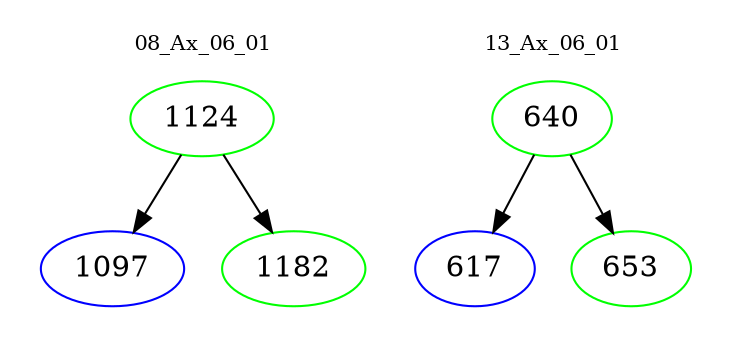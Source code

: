 digraph{
subgraph cluster_0 {
color = white
label = "08_Ax_06_01";
fontsize=10;
T0_1124 [label="1124", color="green"]
T0_1124 -> T0_1097 [color="black"]
T0_1097 [label="1097", color="blue"]
T0_1124 -> T0_1182 [color="black"]
T0_1182 [label="1182", color="green"]
}
subgraph cluster_1 {
color = white
label = "13_Ax_06_01";
fontsize=10;
T1_640 [label="640", color="green"]
T1_640 -> T1_617 [color="black"]
T1_617 [label="617", color="blue"]
T1_640 -> T1_653 [color="black"]
T1_653 [label="653", color="green"]
}
}
